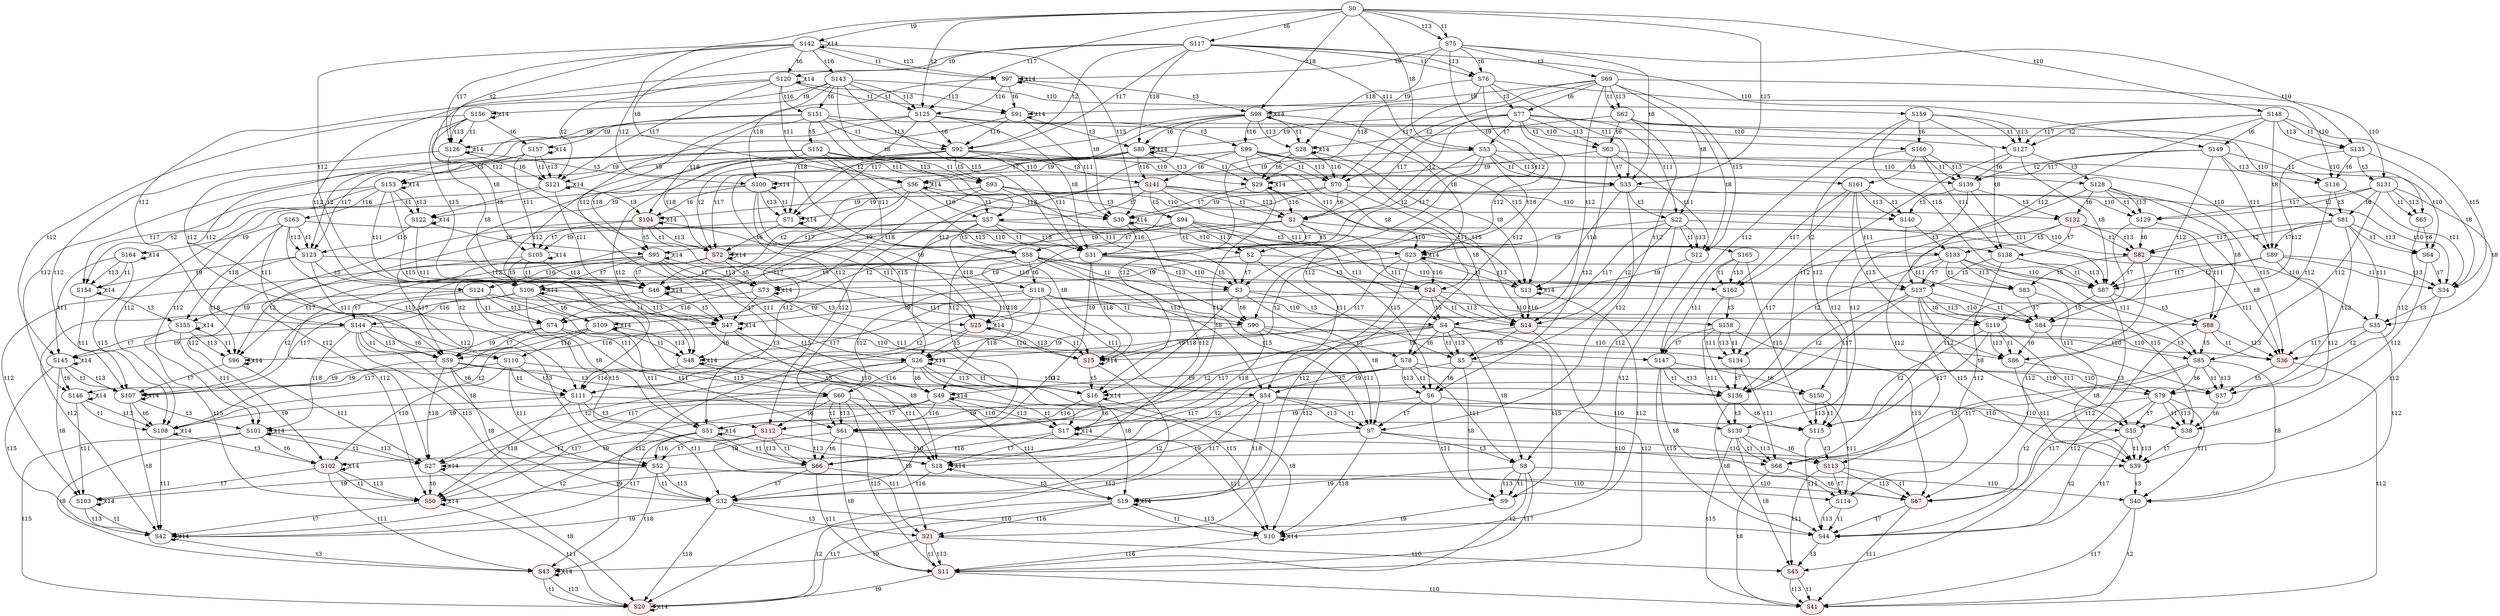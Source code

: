 digraph "SCdebug/36" {
node [fillcolor="#FFFFFF"]; S60 ;
node [fillcolor="#FFFFFF"]; S58 ;
node [fillcolor="#FFFFFF"]; S54 ;
node [fillcolor="#FFFFFF"]; S52 ;
node [style=filled fillcolor="#FFEEEE"]; S21 ;
node [fillcolor="#FFFFFF"]; S4 ;
node [fillcolor="#FFFFFF"]; S8 ;
node [fillcolor="#FFFFFF"]; S144 ;
node [fillcolor="#FFFFFF"]; S51 ;
node [style=filled fillcolor="#FFEEEE"]; S43 ;
node [fillcolor="#FFFFFF"]; S26 ;
node [fillcolor="#FFFFFF"]; S19 ;
node [fillcolor="#FFFFFF"]; S101 ;
node [fillcolor="#FFFFFF"]; S103 ;
node [fillcolor="#FFFFFF"]; S106 ;
node [fillcolor="#FFFFFF"]; S145 ;
node [fillcolor="#FFFFFF"]; S55 ;
node [style=filled fillcolor="#FFEEEE"]; S45 ;
node [fillcolor="#FFFFFF"]; S40 ;
node [fillcolor="#FFFFFF"]; S85 ;
node [fillcolor="#FFFFFF"]; S114 ;
node [fillcolor="#FFFFFF"]; S130 ;
node [fillcolor="#FFFFFF"]; S137 ;
node [fillcolor="#FFFFFF"]; S147 ;
node [fillcolor="#FFFFFF"]; S76 ;
node [fillcolor="#FFFFFF"]; S63 ;
node [style=filled fillcolor="#FFEEEE"]; S1 ;
node [fillcolor="#FFFFFF"]; S92 ;
node [style=filled fillcolor="#FFEEEE"]; S72 ;
node [fillcolor="#FFFFFF"]; S29 ;
node [fillcolor="#FFFFFF"]; S91 ;
node [fillcolor="#FFFFFF"]; S121 ;
node [fillcolor="#FFFFFF"]; S64 ;
node [style=filled fillcolor="#FFEEEE"]; S82 ;
node [fillcolor="#FFFFFF"]; S116 ;
node [fillcolor="#FFFFFF"]; S139 ;
node [fillcolor="#FFFFFF"]; S75 ;
node [fillcolor="#FFFFFF"]; S70 ;
node [fillcolor="#FFFFFF"]; S62 ;
node [fillcolor="#FFFFFF"]; S33 ;
node [fillcolor="#FFFFFF"]; S31 ;
node [fillcolor="#FFFFFF"]; S12 ;
node [style=filled fillcolor="#FFEEEE"]; S14 ;
node [fillcolor="#FFFFFF"]; S125 ;
node [fillcolor="#FFFFFF"]; S71 ;
node [fillcolor="#FFFFFF"]; S46 ;
node [fillcolor="#FFFFFF"]; S30 ;
node [fillcolor="#FFFFFF"]; S28 ;
node [fillcolor="#FFFFFF"]; S13 ;
node [style=filled fillcolor="#FFEEEE"]; S15 ;
node [fillcolor="#FFFFFF"]; S97 ;
node [fillcolor="#FFFFFF"]; S126 ;
node [fillcolor="#FFFFFF"]; S65 ;
node [style=filled fillcolor="#FFEEEE"]; S36 ;
node [fillcolor="#FFFFFF"]; S34 ;
node [fillcolor="#FFFFFF"]; S87 ;
node [fillcolor="#FFFFFF"]; S127 ;
node [fillcolor="#FFFFFF"]; S129 ;
node [fillcolor="#FFFFFF"]; S135 ;
node [style=filled fillcolor="#FFEEEE"]; S141 ;
node [fillcolor="#FFFFFF"]; S77 ;
node [fillcolor="#FFFFFF"]; S117 ;
node [fillcolor="#FFFFFF"]; S151 ;
node [fillcolor="#FFFFFF"]; S80 ;
node [style=filled fillcolor="#FFEEEE"]; S104 ;
node [fillcolor="#FFFFFF"]; S120 ;
node [fillcolor="#FFFFFF"]; S157 ;
node [fillcolor="#FFFFFF"]; S81 ;
node [style=filled fillcolor="#FFEEEE"]; S132 ;
node [fillcolor="#FFFFFF"]; S149 ;
node [fillcolor="#FFFFFF"]; S160 ;
node [fillcolor="#FFFFFF"]; S69 ;
node [fillcolor="#FFFFFF"]; S57 ;
node [fillcolor="#FFFFFF"]; S53 ;
node [style=filled fillcolor="#FFEEEE"]; S24 ;
node [fillcolor="#FFFFFF"]; S22 ;
node [fillcolor="#FFFFFF"]; S99 ;
node [fillcolor="#FFFFFF"]; S0 ;
node [fillcolor="#FFFFFF"]; S143 ;
node [fillcolor="#FFFFFF"]; S56 ;
node [style=filled fillcolor="#FFEEEE"]; S25 ;
node [fillcolor="#FFFFFF"]; S23 ;
node [fillcolor="#FFFFFF"]; S98 ;
node [fillcolor="#FFFFFF"]; S100 ;
node [fillcolor="#FFFFFF"]; S105 ;
node [fillcolor="#FFFFFF"]; S142 ;
node [fillcolor="#FFFFFF"]; S156 ;
node [fillcolor="#FFFFFF"]; S35 ;
node [style=filled fillcolor="#FFEEEE"]; S88 ;
node [fillcolor="#FFFFFF"]; S89 ;
node [fillcolor="#FFFFFF"]; S128 ;
node [fillcolor="#FFFFFF"]; S131 ;
node [fillcolor="#FFFFFF"]; S138 ;
node [fillcolor="#FFFFFF"]; S148 ;
node [fillcolor="#FFFFFF"]; S159 ;
node [fillcolor="#FFFFFF"]; S74 ;
node [style=filled fillcolor="#FFEEEE"]; S66 ;
node [fillcolor="#FFFFFF"]; S2 ;
node [fillcolor="#FFFFFF"]; S6 ;
node [fillcolor="#FFFFFF"]; S90 ;
node [fillcolor="#FFFFFF"]; S93 ;
node [fillcolor="#FFFFFF"]; S111 ;
node [fillcolor="#FFFFFF"]; S123 ;
node [fillcolor="#FFFFFF"]; S73 ;
node [style=filled fillcolor="#FFEEEE"]; S50 ;
node [fillcolor="#FFFFFF"]; S48 ;
node [fillcolor="#FFFFFF"]; S17 ;
node [fillcolor="#FFFFFF"]; S96 ;
node [fillcolor="#FFFFFF"]; S108 ;
node [fillcolor="#FFFFFF"]; S122 ;
node [fillcolor="#FFFFFF"]; S154 ;
node [style=filled fillcolor="#FFEEEE"]; S67 ;
node [fillcolor="#FFFFFF"]; S38 ;
node [fillcolor="#FFFFFF"]; S83 ;
node [fillcolor="#FFFFFF"]; S86 ;
node [fillcolor="#FFFFFF"]; S115 ;
node [fillcolor="#FFFFFF"]; S134 ;
node [fillcolor="#FFFFFF"]; S140 ;
node [fillcolor="#FFFFFF"]; S162 ;
node [fillcolor="#FFFFFF"]; S61 ;
node [fillcolor="#FFFFFF"]; S59 ;
node [fillcolor="#FFFFFF"]; S32 ;
node [fillcolor="#FFFFFF"]; S3 ;
node [fillcolor="#FFFFFF"]; S5 ;
node [fillcolor="#FFFFFF"]; S7 ;
node [fillcolor="#FFFFFF"]; S9 ;
node [style=filled fillcolor="#FFEEEE"]; S11 ;
node [fillcolor="#FFFFFF"]; S47 ;
node [fillcolor="#FFFFFF"]; S42 ;
node [fillcolor="#FFFFFF"]; S27 ;
node [fillcolor="#FFFFFF"]; S10 ;
node [fillcolor="#FFFFFF"]; S16 ;
node [fillcolor="#FFFFFF"]; S18 ;
node [style=filled fillcolor="#FFEEEE"]; S20 ;
node [fillcolor="#FFFFFF"]; S107 ;
node [fillcolor="#FFFFFF"]; S68 ;
node [fillcolor="#FFFFFF"]; S44 ;
node [style=filled fillcolor="#FFEEEE"]; S41 ;
node [fillcolor="#FFFFFF"]; S39 ;
node [fillcolor="#FFFFFF"]; S37 ;
node [fillcolor="#FFFFFF"]; S84 ;
node [fillcolor="#FFFFFF"]; S136 ;
node [fillcolor="#FFFFFF"]; S78 ;
node [fillcolor="#FFFFFF"]; S94 ;
node [fillcolor="#FFFFFF"]; S110 ;
node [style=filled fillcolor="#FFEEEE"]; S112 ;
node [fillcolor="#FFFFFF"]; S118 ;
node [fillcolor="#FFFFFF"]; S124 ;
node [fillcolor="#FFFFFF"]; S152 ;
node [fillcolor="#FFFFFF"]; S163 ;
node [fillcolor="#FFFFFF"]; S49 ;
node [fillcolor="#FFFFFF"]; S95 ;
node [style=filled fillcolor="#FFEEEE"]; S102 ;
node [fillcolor="#FFFFFF"]; S109 ;
node [fillcolor="#FFFFFF"]; S146 ;
node [fillcolor="#FFFFFF"]; S153 ;
node [fillcolor="#FFFFFF"]; S155 ;
node [fillcolor="#FFFFFF"]; S164 ;
node [fillcolor="#FFFFFF"]; S79 ;
node [style=filled fillcolor="#FFEEEE"]; S113 ;
node [fillcolor="#FFFFFF"]; S119 ;
node [fillcolor="#FFFFFF"]; S133 ;
node [fillcolor="#FFFFFF"]; S150 ;
node [fillcolor="#FFFFFF"]; S158 ;
node [fillcolor="#FFFFFF"]; S161 ;
node [fillcolor="#FFFFFF"]; S165 ;
S60 -> S112 [label=t6]
S60 -> S61 [label=t1]
S60 -> S61 [label=t13]
S60 -> S11 [label=t15]
S60 -> S130 [label=t10]
S60 -> S101 [label=t9]
S60 -> S21 [label=t8]
S58 -> S118 [label=t6]
S58 -> S59 [label=t2]
S58 -> S59 [label=t17]
S58 -> S3 [label=t1]
S58 -> S3 [label=t13]
S58 -> S7 [label=t15]
S58 -> S137 [label=t10]
S58 -> S26 [label=t18]
S58 -> S106 [label=t9]
S58 -> S54 [label=t8]
S54 -> S32 [label=t2]
S54 -> S32 [label=t17]
S54 -> S7 [label=t1]
S54 -> S7 [label=t13]
S54 -> S55 [label=t10]
S54 -> S51 [label=t9]
S54 -> S19 [label=t18]
S52 -> S32 [label=t1]
S52 -> S32 [label=t13]
S52 -> S114 [label=t10]
S52 -> S43 [label=t18]
S52 -> S103 [label=t9]
S21 -> S11 [label=t1]
S21 -> S11 [label=t13]
S21 -> S45 [label=t10]
S21 -> S43 [label=t9]
S4 -> S78 [label=t6]
S4 -> S61 [label=t2]
S4 -> S61 [label=t17]
S4 -> S5 [label=t1]
S4 -> S5 [label=t13]
S4 -> S9 [label=t15]
S4 -> S85 [label=t10]
S4 -> S26 [label=t9]
S4 -> S8 [label=t8]
S8 -> S9 [label=t1]
S8 -> S9 [label=t13]
S8 -> S11 [label=t2]
S8 -> S11 [label=t17]
S8 -> S40 [label=t10]
S8 -> S19 [label=t9]
S144 -> S110 [label=t6]
S144 -> S59 [label=t1]
S144 -> S59 [label=t13]
S144 -> S32 [label=t15]
S144 -> S147 [label=t10]
S144 -> S101 [label=t18]
S144 -> S145 [label=t9]
S144 -> S52 [label=t8]
S51 -> S42 [label=t2]
S51 -> S42 [label=t17]
S51 -> S18 [label=t1]
S51 -> S18 [label=t13]
S51 -> S51 [label=t14]
S51 -> S52 [label=t16]
S43 -> S20 [label=t1]
S43 -> S20 [label=t13]
S43 -> S43 [label=t14]
S26 -> S49 [label=t6]
S26 -> S27 [label=t2]
S26 -> S27 [label=t17]
S26 -> S10 [label=t15]
S26 -> S16 [label=t1]
S26 -> S16 [label=t13]
S26 -> S19 [label=t8]
S26 -> S26 [label=t14]
S26 -> S60 [label=t16]
S19 -> S10 [label=t1]
S19 -> S10 [label=t13]
S19 -> S20 [label=t2]
S19 -> S20 [label=t17]
S19 -> S19 [label=t14]
S19 -> S21 [label=t16]
S101 -> S102 [label=t6]
S101 -> S27 [label=t1]
S101 -> S27 [label=t13]
S101 -> S20 [label=t15]
S101 -> S43 [label=t8]
S101 -> S101 [label=t14]
S103 -> S42 [label=t1]
S103 -> S42 [label=t13]
S103 -> S103 [label=t14]
S106 -> S109 [label=t6]
S106 -> S47 [label=t1]
S106 -> S47 [label=t13]
S106 -> S18 [label=t15]
S106 -> S107 [label=t2]
S106 -> S107 [label=t17]
S106 -> S51 [label=t8]
S106 -> S106 [label=t14]
S106 -> S144 [label=t16]
S145 -> S146 [label=t6]
S145 -> S42 [label=t15]
S145 -> S107 [label=t1]
S145 -> S107 [label=t13]
S145 -> S103 [label=t8]
S145 -> S145 [label=t14]
S55 -> S44 [label=t2]
S55 -> S44 [label=t17]
S55 -> S39 [label=t1]
S55 -> S39 [label=t13]
S45 -> S41 [label=t1]
S45 -> S41 [label=t13]
S40 -> S41 [label=t2]
S40 -> S41 [label=t17]
S85 -> S79 [label=t6]
S85 -> S68 [label=t2]
S85 -> S68 [label=t17]
S85 -> S37 [label=t1]
S85 -> S37 [label=t13]
S85 -> S40 [label=t8]
S114 -> S44 [label=t1]
S114 -> S44 [label=t13]
S130 -> S113 [label=t6]
S130 -> S68 [label=t1]
S130 -> S68 [label=t13]
S130 -> S41 [label=t15]
S130 -> S45 [label=t8]
S137 -> S119 [label=t6]
S137 -> S39 [label=t15]
S137 -> S84 [label=t1]
S137 -> S84 [label=t13]
S137 -> S136 [label=t2]
S137 -> S136 [label=t17]
S137 -> S55 [label=t8]
S147 -> S150 [label=t6]
S147 -> S44 [label=t15]
S147 -> S136 [label=t1]
S147 -> S136 [label=t13]
S147 -> S114 [label=t8]
S76 -> S90 [label=t12]
S76 -> S77 [label=t3]
S76 -> S33 [label=t11]
S76 -> S116 [label=t10]
S76 -> S29 [label=t18]
S76 -> S91 [label=t9]
S63 -> S6 [label=t12]
S63 -> S33 [label=t7]
S63 -> S12 [label=t11]
S63 -> S64 [label=t10]
S63 -> S29 [label=t9]
S1 -> S66 [label=t12]
S1 -> S2 [label=t5]
S1 -> S31 [label=t7]
S1 -> S14 [label=t11]
S1 -> S82 [label=t10]
S1 -> S72 [label=t9]
S92 -> S93 [label=t5]
S92 -> S111 [label=t12]
S92 -> S141 [label=t3]
S92 -> S31 [label=t11]
S92 -> S139 [label=t10]
S92 -> S72 [label=t18]
S92 -> S121 [label=t9]
S72 -> S73 [label=t5]
S72 -> S50 [label=t12]
S72 -> S46 [label=t7]
S72 -> S15 [label=t11]
S72 -> S72 [label=t14]
S29 -> S17 [label=t12]
S29 -> S30 [label=t7]
S29 -> S13 [label=t11]
S29 -> S29 [label=t14]
S29 -> S1 [label=t16]
S91 -> S48 [label=t12]
S91 -> S80 [label=t3]
S91 -> S30 [label=t11]
S91 -> S91 [label=t14]
S91 -> S92 [label=t16]
S121 -> S108 [label=t12]
S121 -> S122 [label=t5]
S121 -> S104 [label=t3]
S121 -> S46 [label=t11]
S121 -> S121 [label=t14]
S64 -> S38 [label=t12]
S64 -> S34 [label=t7]
S82 -> S67 [label=t12]
S82 -> S83 [label=t5]
S82 -> S36 [label=t11]
S82 -> S87 [label=t7]
S116 -> S86 [label=t12]
S116 -> S81 [label=t3]
S116 -> S34 [label=t11]
S139 -> S115 [label=t12]
S139 -> S140 [label=t5]
S139 -> S132 [label=t3]
S139 -> S87 [label=t11]
S75 -> S3 [label=t12]
S75 -> S69 [label=t3]
S75 -> S135 [label=t10]
S75 -> S28 [label=t18]
S75 -> S97 [label=t9]
S75 -> S76 [label=t6]
S75 -> S33 [label=t8]
S70 -> S61 [label=t12]
S70 -> S129 [label=t10]
S70 -> S71 [label=t9]
S70 -> S1 [label=t6]
S70 -> S14 [label=t8]
S62 -> S5 [label=t12]
S62 -> S65 [label=t10]
S62 -> S28 [label=t9]
S62 -> S63 [label=t6]
S62 -> S12 [label=t8]
S33 -> S7 [label=t12]
S33 -> S22 [label=t3]
S33 -> S34 [label=t10]
S33 -> S30 [label=t9]
S33 -> S13 [label=t18]
S31 -> S32 [label=t12]
S31 -> S3 [label=t5]
S31 -> S24 [label=t3]
S31 -> S87 [label=t10]
S31 -> S46 [label=t9]
S31 -> S15 [label=t18]
S12 -> S9 [label=t12]
S12 -> S13 [label=t9]
S14 -> S5 [label=t5]
S14 -> S11 [label=t12]
S14 -> S36 [label=t10]
S14 -> S15 [label=t9]
S125 -> S59 [label=t12]
S125 -> S99 [label=t3]
S125 -> S127 [label=t10]
S125 -> S71 [label=t18]
S125 -> S126 [label=t9]
S125 -> S31 [label=t8]
S125 -> S92 [label=t6]
S71 -> S27 [label=t12]
S71 -> S72 [label=t6]
S71 -> S15 [label=t8]
S71 -> S71 [label=t14]
S46 -> S47 [label=t5]
S46 -> S42 [label=t12]
S46 -> S25 [label=t3]
S46 -> S46 [label=t14]
S30 -> S18 [label=t12]
S30 -> S23 [label=t3]
S30 -> S30 [label=t14]
S30 -> S31 [label=t16]
S28 -> S16 [label=t12]
S28 -> S29 [label=t6]
S28 -> S13 [label=t8]
S28 -> S28 [label=t14]
S28 -> S70 [label=t16]
S13 -> S10 [label=t12]
S13 -> S13 [label=t14]
S13 -> S14 [label=t16]
S15 -> S16 [label=t5]
S15 -> S20 [label=t12]
S15 -> S15 [label=t14]
S97 -> S47 [label=t12]
S97 -> S98 [label=t3]
S97 -> S30 [label=t8]
S97 -> S91 [label=t6]
S97 -> S97 [label=t14]
S97 -> S125 [label=t16]
S126 -> S107 [label=t12]
S126 -> S100 [label=t3]
S126 -> S46 [label=t8]
S126 -> S121 [label=t6]
S126 -> S126 [label=t14]
S65 -> S37 [label=t12]
S65 -> S64 [label=t6]
S36 -> S41 [label=t12]
S36 -> S37 [label=t5]
S34 -> S39 [label=t12]
S34 -> S35 [label=t3]
S87 -> S44 [label=t12]
S87 -> S84 [label=t5]
S87 -> S88 [label=t3]
S127 -> S136 [label=t12]
S127 -> S128 [label=t3]
S127 -> S87 [label=t8]
S127 -> S139 [label=t6]
S129 -> S68 [label=t12]
S129 -> S36 [label=t8]
S129 -> S82 [label=t6]
S135 -> S84 [label=t12]
S135 -> S131 [label=t3]
S135 -> S34 [label=t8]
S135 -> S116 [label=t6]
S141 -> S94 [label=t5]
S141 -> S112 [label=t12]
S141 -> S57 [label=t7]
S141 -> S24 [label=t11]
S141 -> S132 [label=t10]
S141 -> S104 [label=t9]
S141 -> S1 [label=t1]
S141 -> S1 [label=t13]
S77 -> S78 [label=t12]
S77 -> S53 [label=t7]
S77 -> S22 [label=t11]
S77 -> S81 [label=t10]
S77 -> S80 [label=t9]
S77 -> S63 [label=t1]
S77 -> S1 [label=t2]
S77 -> S63 [label=t13]
S77 -> S1 [label=t17]
S117 -> S118 [label=t12]
S117 -> S53 [label=t11]
S117 -> S149 [label=t10]
S117 -> S80 [label=t18]
S117 -> S120 [label=t9]
S117 -> S76 [label=t1]
S117 -> S92 [label=t2]
S117 -> S76 [label=t13]
S117 -> S92 [label=t17]
S151 -> S110 [label=t12]
S151 -> S152 [label=t5]
S151 -> S57 [label=t11]
S151 -> S160 [label=t10]
S151 -> S104 [label=t18]
S151 -> S157 [label=t9]
S151 -> S92 [label=t1]
S151 -> S92 [label=t13]
S80 -> S49 [label=t12]
S80 -> S56 [label=t7]
S80 -> S23 [label=t11]
S80 -> S29 [label=t1]
S80 -> S72 [label=t2]
S80 -> S29 [label=t13]
S80 -> S72 [label=t17]
S80 -> S80 [label=t14]
S80 -> S141 [label=t16]
S104 -> S95 [label=t5]
S104 -> S102 [label=t12]
S104 -> S25 [label=t11]
S104 -> S105 [label=t7]
S104 -> S72 [label=t1]
S104 -> S72 [label=t13]
S104 -> S104 [label=t14]
S120 -> S109 [label=t12]
S120 -> S56 [label=t11]
S120 -> S91 [label=t1]
S120 -> S121 [label=t2]
S120 -> S91 [label=t13]
S120 -> S121 [label=t17]
S120 -> S120 [label=t14]
S120 -> S151 [label=t16]
S157 -> S146 [label=t12]
S157 -> S153 [label=t5]
S157 -> S105 [label=t11]
S157 -> S121 [label=t1]
S157 -> S121 [label=t13]
S157 -> S157 [label=t14]
S81 -> S79 [label=t12]
S81 -> S35 [label=t11]
S81 -> S89 [label=t7]
S81 -> S64 [label=t1]
S81 -> S82 [label=t2]
S81 -> S64 [label=t13]
S81 -> S82 [label=t17]
S132 -> S113 [label=t12]
S132 -> S133 [label=t5]
S132 -> S88 [label=t11]
S132 -> S138 [label=t7]
S132 -> S82 [label=t1]
S132 -> S82 [label=t13]
S149 -> S119 [label=t12]
S149 -> S89 [label=t11]
S149 -> S116 [label=t1]
S149 -> S139 [label=t2]
S149 -> S116 [label=t13]
S149 -> S139 [label=t17]
S160 -> S150 [label=t12]
S160 -> S161 [label=t5]
S160 -> S138 [label=t11]
S160 -> S139 [label=t1]
S160 -> S139 [label=t13]
S69 -> S131 [label=t10]
S69 -> S98 [label=t9]
S69 -> S62 [label=t1]
S69 -> S70 [label=t2]
S69 -> S62 [label=t13]
S69 -> S12 [label=t15]
S69 -> S70 [label=t17]
S69 -> S4 [label=t12]
S69 -> S77 [label=t6]
S69 -> S22 [label=t8]
S57 -> S138 [label=t10]
S57 -> S25 [label=t18]
S57 -> S105 [label=t9]
S57 -> S31 [label=t1]
S57 -> S31 [label=t13]
S57 -> S58 [label=t5]
S57 -> S52 [label=t12]
S53 -> S89 [label=t10]
S53 -> S56 [label=t9]
S53 -> S23 [label=t18]
S53 -> S33 [label=t1]
S53 -> S31 [label=t2]
S53 -> S33 [label=t13]
S53 -> S31 [label=t17]
S53 -> S54 [label=t12]
S24 -> S88 [label=t10]
S24 -> S25 [label=t9]
S24 -> S14 [label=t1]
S24 -> S14 [label=t13]
S24 -> S4 [label=t5]
S24 -> S21 [label=t12]
S22 -> S35 [label=t10]
S22 -> S23 [label=t9]
S22 -> S12 [label=t1]
S22 -> S14 [label=t2]
S22 -> S12 [label=t13]
S22 -> S14 [label=t17]
S22 -> S8 [label=t12]
S99 -> S128 [label=t10]
S99 -> S100 [label=t9]
S99 -> S24 [label=t8]
S99 -> S70 [label=t1]
S99 -> S70 [label=t13]
S99 -> S14 [label=t15]
S99 -> S60 [label=t12]
S99 -> S141 [label=t6]
S0 -> S148 [label=t10]
S0 -> S98 [label=t18]
S0 -> S142 [label=t9]
S0 -> S53 [label=t8]
S0 -> S75 [label=t1]
S0 -> S125 [label=t2]
S0 -> S75 [label=t13]
S0 -> S33 [label=t15]
S0 -> S125 [label=t17]
S0 -> S58 [label=t12]
S0 -> S117 [label=t6]
S143 -> S159 [label=t10]
S143 -> S100 [label=t18]
S143 -> S156 [label=t9]
S143 -> S57 [label=t8]
S143 -> S125 [label=t1]
S143 -> S125 [label=t13]
S143 -> S31 [label=t15]
S143 -> S144 [label=t12]
S143 -> S151 [label=t6]
S56 -> S30 [label=t1]
S56 -> S46 [label=t2]
S56 -> S30 [label=t13]
S56 -> S46 [label=t17]
S56 -> S51 [label=t12]
S56 -> S56 [label=t14]
S56 -> S57 [label=t16]
S25 -> S15 [label=t1]
S25 -> S15 [label=t13]
S25 -> S26 [label=t5]
S25 -> S43 [label=t12]
S25 -> S25 [label=t14]
S23 -> S13 [label=t1]
S23 -> S15 [label=t2]
S23 -> S13 [label=t13]
S23 -> S15 [label=t17]
S23 -> S19 [label=t12]
S23 -> S23 [label=t14]
S23 -> S24 [label=t16]
S98 -> S23 [label=t8]
S98 -> S28 [label=t1]
S98 -> S71 [label=t2]
S98 -> S28 [label=t13]
S98 -> S13 [label=t15]
S98 -> S71 [label=t17]
S98 -> S26 [label=t12]
S98 -> S80 [label=t6]
S98 -> S98 [label=t14]
S98 -> S99 [label=t16]
S100 -> S25 [label=t8]
S100 -> S71 [label=t1]
S100 -> S71 [label=t13]
S100 -> S15 [label=t15]
S100 -> S101 [label=t12]
S100 -> S104 [label=t6]
S100 -> S100 [label=t14]
S105 -> S46 [label=t1]
S105 -> S46 [label=t13]
S105 -> S106 [label=t5]
S105 -> S103 [label=t12]
S105 -> S105 [label=t14]
S142 -> S56 [label=t8]
S142 -> S97 [label=t1]
S142 -> S126 [label=t2]
S142 -> S97 [label=t13]
S142 -> S30 [label=t15]
S142 -> S126 [label=t17]
S142 -> S106 [label=t12]
S142 -> S120 [label=t6]
S142 -> S142 [label=t14]
S142 -> S143 [label=t16]
S156 -> S105 [label=t8]
S156 -> S126 [label=t1]
S156 -> S126 [label=t13]
S156 -> S46 [label=t15]
S156 -> S145 [label=t12]
S156 -> S157 [label=t6]
S156 -> S156 [label=t14]
S35 -> S36 [label=t2]
S35 -> S36 [label=t17]
S35 -> S40 [label=t12]
S88 -> S36 [label=t1]
S88 -> S36 [label=t13]
S88 -> S85 [label=t5]
S88 -> S45 [label=t12]
S89 -> S34 [label=t1]
S89 -> S87 [label=t2]
S89 -> S34 [label=t13]
S89 -> S87 [label=t17]
S89 -> S55 [label=t12]
S128 -> S88 [label=t8]
S128 -> S129 [label=t1]
S128 -> S129 [label=t13]
S128 -> S36 [label=t15]
S128 -> S130 [label=t12]
S128 -> S132 [label=t6]
S131 -> S35 [label=t8]
S131 -> S65 [label=t1]
S131 -> S129 [label=t2]
S131 -> S65 [label=t13]
S131 -> S129 [label=t17]
S131 -> S85 [label=t12]
S131 -> S81 [label=t6]
S138 -> S87 [label=t1]
S138 -> S87 [label=t13]
S138 -> S137 [label=t5]
S138 -> S114 [label=t12]
S148 -> S89 [label=t8]
S148 -> S135 [label=t1]
S148 -> S127 [label=t2]
S148 -> S135 [label=t13]
S148 -> S34 [label=t15]
S148 -> S127 [label=t17]
S148 -> S137 [label=t12]
S148 -> S149 [label=t6]
S159 -> S138 [label=t8]
S159 -> S127 [label=t1]
S159 -> S127 [label=t13]
S159 -> S87 [label=t15]
S159 -> S147 [label=t12]
S159 -> S160 [label=t6]
S74 -> S61 [label=t11]
S74 -> S59 [label=t7]
S74 -> S134 [label=t10]
S74 -> S96 [label=t9]
S66 -> S32 [label=t7]
S66 -> S11 [label=t11]
S66 -> S67 [label=t10]
S66 -> S50 [label=t9]
S2 -> S3 [label=t7]
S2 -> S5 [label=t11]
S2 -> S83 [label=t10]
S2 -> S73 [label=t9]
S6 -> S7 [label=t7]
S6 -> S9 [label=t11]
S6 -> S38 [label=t10]
S6 -> S17 [label=t9]
S90 -> S78 [label=t3]
S90 -> S7 [label=t11]
S90 -> S86 [label=t10]
S90 -> S48 [label=t9]
S90 -> S17 [label=t18]
S93 -> S94 [label=t3]
S93 -> S3 [label=t11]
S93 -> S140 [label=t10]
S93 -> S73 [label=t18]
S93 -> S122 [label=t9]
S111 -> S112 [label=t3]
S111 -> S32 [label=t11]
S111 -> S115 [label=t10]
S111 -> S50 [label=t18]
S111 -> S108 [label=t9]
S123 -> S124 [label=t3]
S123 -> S59 [label=t11]
S123 -> S162 [label=t10]
S123 -> S96 [label=t18]
S123 -> S154 [label=t9]
S73 -> S47 [label=t7]
S73 -> S16 [label=t11]
S73 -> S73 [label=t14]
S73 -> S74 [label=t16]
S50 -> S42 [label=t7]
S50 -> S20 [label=t11]
S50 -> S50 [label=t14]
S48 -> S49 [label=t3]
S48 -> S18 [label=t11]
S48 -> S48 [label=t14]
S48 -> S111 [label=t16]
S17 -> S10 [label=t11]
S17 -> S18 [label=t7]
S17 -> S17 [label=t14]
S17 -> S66 [label=t16]
S96 -> S27 [label=t11]
S96 -> S107 [label=t7]
S96 -> S96 [label=t14]
S108 -> S102 [label=t3]
S108 -> S42 [label=t11]
S108 -> S108 [label=t14]
S122 -> S95 [label=t3]
S122 -> S47 [label=t11]
S122 -> S122 [label=t14]
S122 -> S123 [label=t16]
S154 -> S155 [label=t3]
S154 -> S107 [label=t11]
S154 -> S154 [label=t14]
S67 -> S44 [label=t7]
S67 -> S41 [label=t11]
S38 -> S39 [label=t7]
S83 -> S37 [label=t11]
S83 -> S84 [label=t7]
S86 -> S79 [label=t3]
S86 -> S39 [label=t11]
S115 -> S113 [label=t3]
S115 -> S44 [label=t11]
S134 -> S68 [label=t11]
S134 -> S136 [label=t7]
S140 -> S133 [label=t3]
S140 -> S84 [label=t11]
S162 -> S158 [label=t3]
S162 -> S136 [label=t11]
S61 -> S68 [label=t10]
S61 -> S27 [label=t9]
S61 -> S66 [label=t6]
S61 -> S11 [label=t8]
S59 -> S136 [label=t10]
S59 -> S27 [label=t18]
S59 -> S107 [label=t9]
S59 -> S60 [label=t3]
S59 -> S111 [label=t6]
S59 -> S32 [label=t8]
S32 -> S44 [label=t10]
S32 -> S42 [label=t9]
S32 -> S20 [label=t18]
S32 -> S21 [label=t3]
S3 -> S84 [label=t10]
S3 -> S47 [label=t9]
S3 -> S16 [label=t18]
S3 -> S4 [label=t3]
S3 -> S90 [label=t6]
S3 -> S7 [label=t8]
S5 -> S37 [label=t10]
S5 -> S16 [label=t9]
S5 -> S6 [label=t6]
S5 -> S9 [label=t8]
S7 -> S39 [label=t10]
S7 -> S10 [label=t18]
S7 -> S18 [label=t9]
S7 -> S8 [label=t3]
S9 -> S10 [label=t9]
S11 -> S41 [label=t10]
S11 -> S20 [label=t9]
S47 -> S26 [label=t3]
S47 -> S48 [label=t6]
S47 -> S18 [label=t8]
S47 -> S47 [label=t14]
S47 -> S59 [label=t16]
S42 -> S43 [label=t3]
S42 -> S42 [label=t14]
S27 -> S50 [label=t6]
S27 -> S20 [label=t8]
S27 -> S27 [label=t14]
S10 -> S10 [label=t14]
S10 -> S11 [label=t16]
S16 -> S10 [label=t8]
S16 -> S17 [label=t6]
S16 -> S16 [label=t14]
S16 -> S61 [label=t16]
S18 -> S19 [label=t3]
S18 -> S18 [label=t14]
S18 -> S32 [label=t16]
S20 -> S20 [label=t14]
S107 -> S42 [label=t8]
S107 -> S101 [label=t3]
S107 -> S108 [label=t6]
S107 -> S107 [label=t14]
S68 -> S67 [label=t6]
S68 -> S41 [label=t8]
S44 -> S45 [label=t3]
S39 -> S40 [label=t3]
S37 -> S38 [label=t6]
S84 -> S39 [label=t8]
S84 -> S85 [label=t3]
S84 -> S86 [label=t6]
S136 -> S44 [label=t8]
S136 -> S130 [label=t3]
S136 -> S115 [label=t6]
S78 -> S79 [label=t10]
S78 -> S49 [label=t9]
S78 -> S6 [label=t1]
S78 -> S66 [label=t2]
S78 -> S6 [label=t13]
S78 -> S66 [label=t17]
S78 -> S54 [label=t7]
S78 -> S8 [label=t11]
S94 -> S133 [label=t10]
S94 -> S95 [label=t9]
S94 -> S2 [label=t1]
S94 -> S74 [label=t2]
S94 -> S2 [label=t13]
S94 -> S6 [label=t15]
S94 -> S74 [label=t17]
S94 -> S58 [label=t7]
S94 -> S4 [label=t11]
S110 -> S150 [label=t10]
S110 -> S102 [label=t18]
S110 -> S146 [label=t9]
S110 -> S111 [label=t1]
S110 -> S111 [label=t13]
S110 -> S52 [label=t11]
S112 -> S113 [label=t10]
S112 -> S102 [label=t9]
S112 -> S66 [label=t1]
S112 -> S66 [label=t13]
S112 -> S52 [label=t7]
S112 -> S21 [label=t11]
S118 -> S119 [label=t10]
S118 -> S49 [label=t18]
S118 -> S109 [label=t9]
S118 -> S90 [label=t1]
S118 -> S111 [label=t2]
S118 -> S90 [label=t13]
S118 -> S111 [label=t17]
S118 -> S54 [label=t11]
S124 -> S158 [label=t10]
S124 -> S155 [label=t9]
S124 -> S74 [label=t1]
S124 -> S74 [label=t13]
S124 -> S66 [label=t15]
S124 -> S144 [label=t7]
S124 -> S60 [label=t11]
S152 -> S161 [label=t10]
S152 -> S95 [label=t18]
S152 -> S153 [label=t9]
S152 -> S93 [label=t1]
S152 -> S123 [label=t2]
S152 -> S93 [label=t13]
S152 -> S90 [label=t15]
S152 -> S123 [label=t17]
S152 -> S58 [label=t11]
S163 -> S165 [label=t10]
S163 -> S155 [label=t18]
S163 -> S164 [label=t9]
S163 -> S123 [label=t1]
S163 -> S123 [label=t13]
S163 -> S111 [label=t15]
S163 -> S144 [label=t11]
S49 -> S17 [label=t1]
S49 -> S50 [label=t2]
S49 -> S17 [label=t13]
S49 -> S50 [label=t17]
S49 -> S51 [label=t7]
S49 -> S19 [label=t11]
S49 -> S49 [label=t14]
S49 -> S112 [label=t16]
S95 -> S73 [label=t1]
S95 -> S96 [label=t2]
S95 -> S73 [label=t13]
S95 -> S17 [label=t15]
S95 -> S96 [label=t17]
S95 -> S106 [label=t7]
S95 -> S26 [label=t11]
S95 -> S95 [label=t14]
S95 -> S124 [label=t16]
S102 -> S50 [label=t1]
S102 -> S50 [label=t13]
S102 -> S103 [label=t7]
S102 -> S43 [label=t11]
S102 -> S102 [label=t14]
S109 -> S48 [label=t1]
S109 -> S108 [label=t2]
S109 -> S48 [label=t13]
S109 -> S108 [label=t17]
S109 -> S51 [label=t11]
S109 -> S109 [label=t14]
S109 -> S110 [label=t16]
S146 -> S108 [label=t1]
S146 -> S108 [label=t13]
S146 -> S103 [label=t11]
S146 -> S146 [label=t14]
S153 -> S122 [label=t1]
S153 -> S154 [label=t2]
S153 -> S122 [label=t13]
S153 -> S48 [label=t15]
S153 -> S154 [label=t17]
S153 -> S106 [label=t11]
S153 -> S153 [label=t14]
S153 -> S163 [label=t16]
S155 -> S96 [label=t1]
S155 -> S96 [label=t13]
S155 -> S50 [label=t15]
S155 -> S145 [label=t7]
S155 -> S101 [label=t11]
S155 -> S155 [label=t14]
S164 -> S154 [label=t1]
S164 -> S154 [label=t13]
S164 -> S108 [label=t15]
S164 -> S145 [label=t11]
S164 -> S164 [label=t14]
S79 -> S38 [label=t1]
S79 -> S67 [label=t2]
S79 -> S38 [label=t13]
S79 -> S67 [label=t17]
S79 -> S55 [label=t7]
S79 -> S40 [label=t11]
S113 -> S67 [label=t1]
S113 -> S67 [label=t13]
S113 -> S114 [label=t7]
S113 -> S45 [label=t11]
S119 -> S86 [label=t1]
S119 -> S115 [label=t2]
S119 -> S86 [label=t13]
S119 -> S115 [label=t17]
S119 -> S55 [label=t11]
S133 -> S83 [label=t1]
S133 -> S134 [label=t2]
S133 -> S83 [label=t13]
S133 -> S38 [label=t15]
S133 -> S134 [label=t17]
S133 -> S137 [label=t7]
S133 -> S85 [label=t11]
S150 -> S115 [label=t1]
S150 -> S115 [label=t13]
S150 -> S114 [label=t11]
S158 -> S134 [label=t1]
S158 -> S134 [label=t13]
S158 -> S67 [label=t15]
S158 -> S147 [label=t7]
S158 -> S130 [label=t11]
S161 -> S140 [label=t1]
S161 -> S162 [label=t2]
S161 -> S140 [label=t13]
S161 -> S86 [label=t15]
S161 -> S162 [label=t17]
S161 -> S137 [label=t11]
S165 -> S162 [label=t1]
S165 -> S162 [label=t13]
S165 -> S115 [label=t15]
S165 -> S147 [label=t11]
}